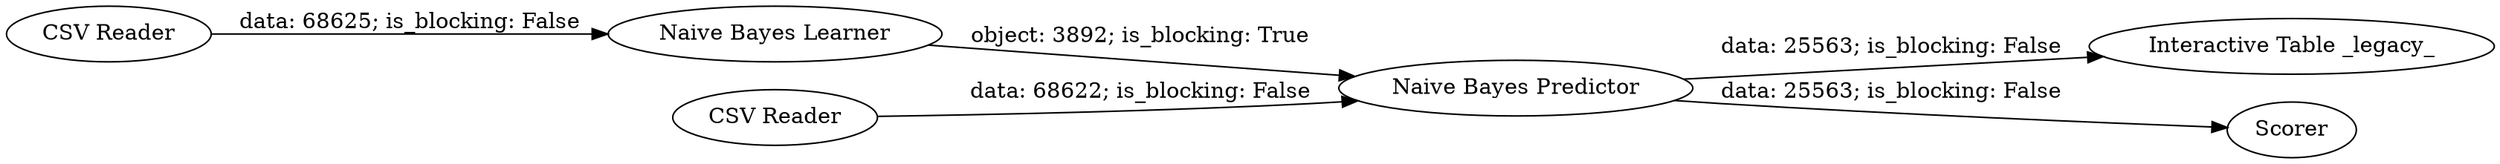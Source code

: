 digraph {
	"-3001852273565655858_8" [label="CSV Reader"]
	"-3001852273565655858_6" [label="Interactive Table _legacy_"]
	"-3001852273565655858_9" [label="CSV Reader"]
	"-3001852273565655858_7" [label=Scorer]
	"-3001852273565655858_5" [label="Naive Bayes Predictor"]
	"-3001852273565655858_4" [label="Naive Bayes Learner"]
	"-3001852273565655858_4" -> "-3001852273565655858_5" [label="object: 3892; is_blocking: True"]
	"-3001852273565655858_5" -> "-3001852273565655858_7" [label="data: 25563; is_blocking: False"]
	"-3001852273565655858_8" -> "-3001852273565655858_4" [label="data: 68625; is_blocking: False"]
	"-3001852273565655858_5" -> "-3001852273565655858_6" [label="data: 25563; is_blocking: False"]
	"-3001852273565655858_9" -> "-3001852273565655858_5" [label="data: 68622; is_blocking: False"]
	rankdir=LR
}
